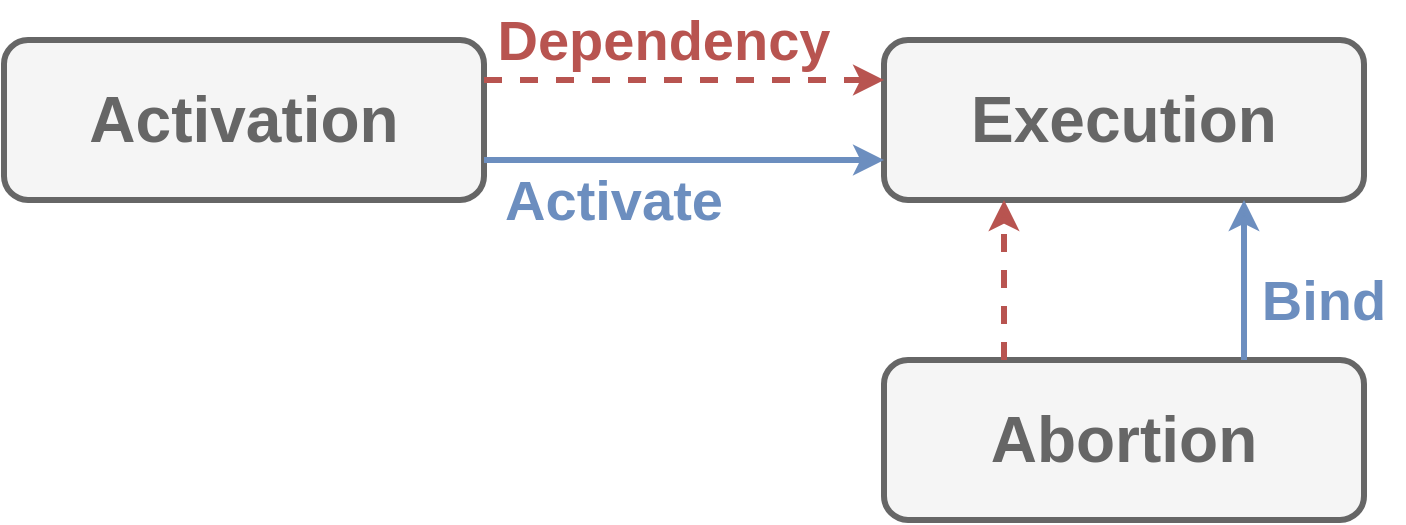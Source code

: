 <mxfile version="14.3.1" type="google"><diagram id="gIC-P3XVZgYCY64oVcCS" name="Page-1"><mxGraphModel dx="1422" dy="705" grid="1" gridSize="10" guides="1" tooltips="1" connect="1" arrows="1" fold="1" page="1" pageScale="1" pageWidth="827" pageHeight="1169" math="0" shadow="0"><root><mxCell id="0"/><mxCell id="1" parent="0"/><mxCell id="AwhOf1gein58tBQgA_gX-1" value="&lt;font style=&quot;font-size: 32px&quot; color=&quot;#666666&quot;&gt;&lt;b&gt;Activation&lt;/b&gt;&lt;/font&gt;" style="rounded=1;whiteSpace=wrap;html=1;fillColor=#f5f5f5;strokeColor=#666666;strokeWidth=3;fontColor=#333333;" parent="1" vertex="1"><mxGeometry x="40" y="120" width="240" height="80" as="geometry"/></mxCell><mxCell id="AwhOf1gein58tBQgA_gX-2" value="&lt;font style=&quot;font-size: 32px&quot; color=&quot;#666666&quot;&gt;&lt;b&gt;Execution&lt;/b&gt;&lt;/font&gt;" style="rounded=1;whiteSpace=wrap;html=1;fillColor=#f5f5f5;strokeColor=#666666;strokeWidth=3;fontColor=#333333;" parent="1" vertex="1"><mxGeometry x="480" y="120" width="240" height="80" as="geometry"/></mxCell><mxCell id="AwhOf1gein58tBQgA_gX-3" value="" style="endArrow=classic;html=1;exitX=1;exitY=0.25;exitDx=0;exitDy=0;entryX=0;entryY=0.25;entryDx=0;entryDy=0;fillColor=#f8cecc;strokeColor=#b85450;strokeWidth=3;dashed=1;" parent="1" source="AwhOf1gein58tBQgA_gX-1" target="AwhOf1gein58tBQgA_gX-2" edge="1"><mxGeometry width="50" height="50" relative="1" as="geometry"><mxPoint x="680" y="350" as="sourcePoint"/><mxPoint x="730" y="300" as="targetPoint"/></mxGeometry></mxCell><mxCell id="AwhOf1gein58tBQgA_gX-4" value="" style="endArrow=classic;html=1;exitX=1;exitY=0.75;exitDx=0;exitDy=0;entryX=0;entryY=0.75;entryDx=0;entryDy=0;strokeWidth=3;fillColor=#dae8fc;strokeColor=#6c8ebf;elbow=vertical;" parent="1" source="AwhOf1gein58tBQgA_gX-1" target="AwhOf1gein58tBQgA_gX-2" edge="1"><mxGeometry width="50" height="50" relative="1" as="geometry"><mxPoint x="280" y="320" as="sourcePoint"/><mxPoint x="530" y="150" as="targetPoint"/></mxGeometry></mxCell><mxCell id="AwhOf1gein58tBQgA_gX-5" value="&lt;b&gt;&lt;font style=&quot;font-size: 28px&quot; color=&quot;#b85450&quot;&gt;Dependency&lt;/font&gt;&lt;/b&gt;" style="text;html=1;align=center;verticalAlign=middle;whiteSpace=wrap;rounded=0;" parent="1" vertex="1"><mxGeometry x="280" y="100" width="180" height="40" as="geometry"/></mxCell><mxCell id="AwhOf1gein58tBQgA_gX-6" value="&lt;b&gt;&lt;font style=&quot;font-size: 28px&quot; color=&quot;#6c8ebf&quot;&gt;Activate&lt;/font&gt;&lt;/b&gt;" style="text;html=1;align=center;verticalAlign=middle;whiteSpace=wrap;rounded=0;" parent="1" vertex="1"><mxGeometry x="280" y="180" width="130" height="40" as="geometry"/></mxCell><mxCell id="WNcr474qkuOUnByMRQxG-1" value="&lt;font style=&quot;font-size: 32px&quot; color=&quot;#666666&quot;&gt;&lt;b&gt;Abortion&lt;/b&gt;&lt;/font&gt;" style="rounded=1;whiteSpace=wrap;html=1;fillColor=#f5f5f5;strokeColor=#666666;strokeWidth=3;fontColor=#333333;" vertex="1" parent="1"><mxGeometry x="480" y="280" width="240" height="80" as="geometry"/></mxCell><mxCell id="WNcr474qkuOUnByMRQxG-2" value="" style="endArrow=classic;html=1;exitX=0.25;exitY=0;exitDx=0;exitDy=0;entryX=0.25;entryY=1;entryDx=0;entryDy=0;fillColor=#f8cecc;strokeColor=#b85450;strokeWidth=3;dashed=1;" edge="1" parent="1" source="WNcr474qkuOUnByMRQxG-1" target="AwhOf1gein58tBQgA_gX-2"><mxGeometry width="50" height="50" relative="1" as="geometry"><mxPoint x="290" y="150" as="sourcePoint"/><mxPoint x="490" y="150" as="targetPoint"/></mxGeometry></mxCell><mxCell id="WNcr474qkuOUnByMRQxG-3" value="" style="endArrow=classic;html=1;exitX=0.75;exitY=0;exitDx=0;exitDy=0;entryX=0.75;entryY=1;entryDx=0;entryDy=0;strokeWidth=3;fillColor=#dae8fc;strokeColor=#6c8ebf;elbow=vertical;" edge="1" parent="1" source="WNcr474qkuOUnByMRQxG-1" target="AwhOf1gein58tBQgA_gX-2"><mxGeometry width="50" height="50" relative="1" as="geometry"><mxPoint x="290" y="190" as="sourcePoint"/><mxPoint x="490" y="190" as="targetPoint"/></mxGeometry></mxCell><mxCell id="WNcr474qkuOUnByMRQxG-4" value="&lt;b&gt;&lt;font style=&quot;font-size: 28px&quot; color=&quot;#6c8ebf&quot;&gt;Bind&lt;/font&gt;&lt;/b&gt;" style="text;html=1;align=center;verticalAlign=middle;whiteSpace=wrap;rounded=0;" vertex="1" parent="1"><mxGeometry x="660" y="230" width="80" height="40" as="geometry"/></mxCell></root></mxGraphModel></diagram></mxfile>